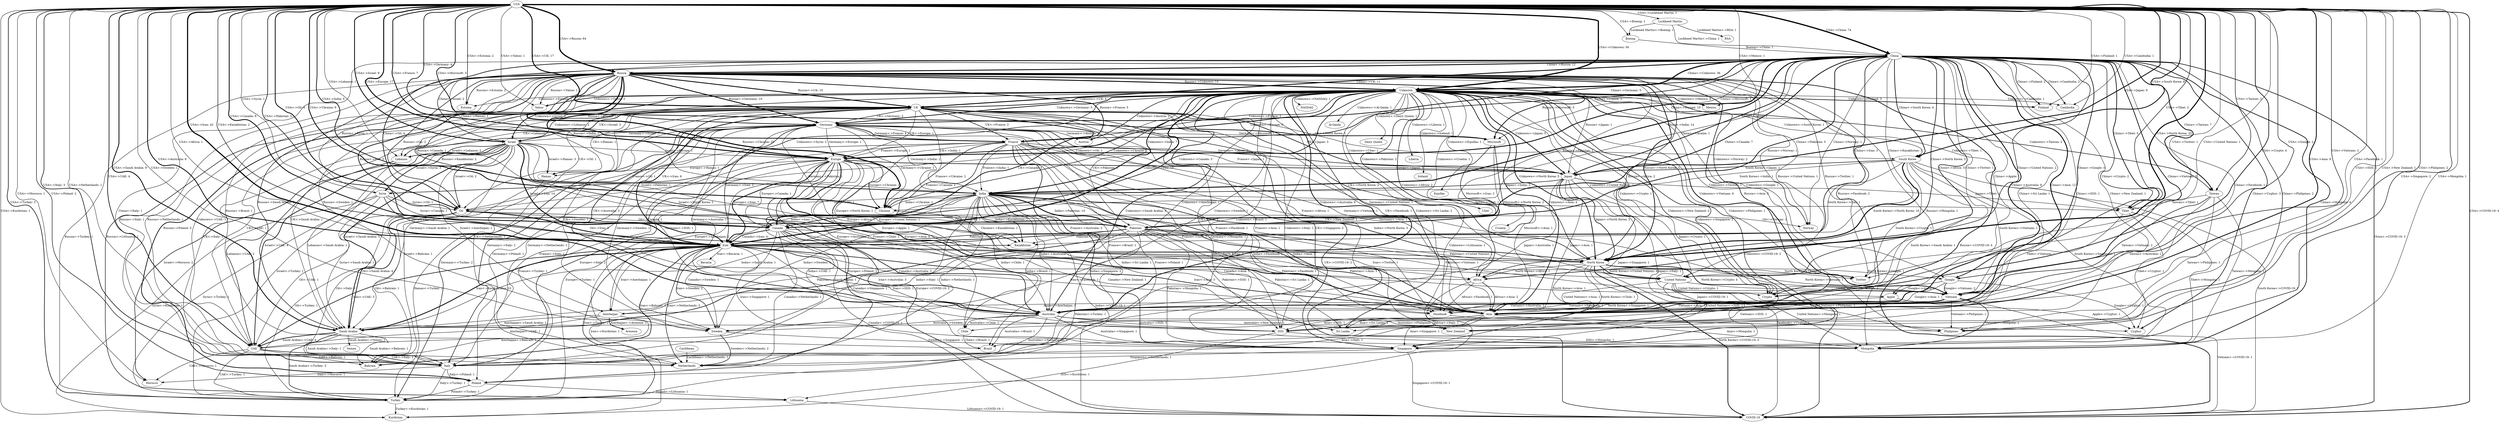 digraph {
	USA -> "Lockheed Martin"	[label="USA<->Lockheed Martin: 1",
		penwidth=1.6094379124341003];
	USA -> Boeing	[label="USA<->Boeing: 1",
		penwidth=1.6094379124341003];
	USA -> China	[label="USA<->China: 74",
		penwidth=5.91350300563827];
	USA -> Russia	[label="USA<->Russia: 64",
		penwidth=5.768320995793772];
	USA -> Unknown	[label="USA<->Unknown: 56",
		penwidth=5.634789603169249];
	USA -> Estonia	[label="USA<->Estonia: 2",
		penwidth=2.302585092994046];
	USA -> UK	[label="USA<->UK: 17",
		penwidth=4.442651256490317];
	USA -> Germany	[label="USA<->Germany: 4",
		penwidth=2.995732273553991];
	USA -> France	[label="USA<->France: 7",
		penwidth=3.5553480614894135];
	USA -> Israel	[label="USA<->Israel: 9",
		penwidth=3.8066624897703196];
	USA -> Syria	[label="USA<->Syria: 1",
		penwidth=1.6094379124341003];
	USA -> Taiwan	[label="USA<->Taiwan: 2",
		penwidth=2.302585092994046];
	USA -> "South Korea"	[label="USA<->South Korea: 8",
		penwidth=3.6888794541139363];
	USA -> Europe	[label="USA<->Europe: 17",
		penwidth=4.442651256490317];
	USA -> Japan	[label="USA<->Japan: 9",
		penwidth=3.8066624897703196];
	USA -> India	[label="USA<->India: 5",
		penwidth=3.2188758248682006];
	USA -> Tibet	[label="USA<->Tibet: 2",
		penwidth=2.302585092994046];
	USA -> Oil	[label="USA<->Oil: 8",
		penwidth=3.6888794541139363];
	USA -> Pakistan	[label="USA<->Pakistan: 3",
		penwidth=2.70805020110221];
	USA -> Microsoft	[label="USA<->Microsoft: 5",
		penwidth=3.2188758248682006];
	USA -> Canada	[label="USA<->Canada: 9",
		penwidth=3.8066624897703196];
	USA -> Iran	[label="USA<->Iran: 42",
		penwidth=5.3471075307174685];
	USA -> "North Korea"	[label="USA<->North Korea: 25",
		penwidth=4.8283137373023015];
	USA -> Ukraine	[label="USA<->Ukraine: 9",
		penwidth=3.8066624897703196];
	USA -> "United Nations"	[label="USA<->United Nations: 1",
		penwidth=1.6094379124341003];
	USA -> Google	[label="USA<->Google: 2",
		penwidth=2.302585092994046];
	USA -> Twitter	[label="USA<->Twitter: 1",
		penwidth=1.6094379124341003];
	USA -> Vietnam	[label="USA<->Vietnam: 2",
		penwidth=2.302585092994046];
	USA -> Australia	[label="USA<->Australia: 8",
		penwidth=3.6888794541139363];
	USA -> Africa	[label="USA<->Africa: 1",
		penwidth=1.6094379124341003];
	USA -> Lebanon	[label="USA<->Lebanon: 1",
		penwidth=1.6094379124341003];
	USA -> "Saudi Arabia"	[label="USA<->Saudi Arabia: 9",
		penwidth=3.8066624897703196];
	USA -> Asia	[label="USA<->Asia: 9",
		penwidth=3.8066624897703196];
	USA -> UAE	[label="USA<->UAE: 4",
		penwidth=2.995732273553991];
	USA -> Finland	[label="USA<->Finland: 1",
		penwidth=1.6094379124341003];
	USA -> Italy	[label="USA<->Italy: 3",
		penwidth=2.70805020110221];
	USA -> Poland	[label="USA<->Poland: 2",
		penwidth=2.302585092994046];
	USA -> Turkey	[label="USA<->Turkey: 3",
		penwidth=2.70805020110221];
	USA -> ISIS	[label="USA<->ISIS: 1",
		penwidth=1.6094379124341003];
	USA -> Morocco	[label="USA<->Morocco: 1",
		penwidth=1.6094379124341003];
	USA -> Philipines	[label="USA<->Philipines: 2",
		penwidth=2.302585092994046];
	USA -> Mongolia	[label="USA<->Mongolia: 1",
		penwidth=1.6094379124341003];
	USA -> Yahoo	[label="USA<->Yahoo: 1",
		penwidth=1.6094379124341003];
	USA -> Sweden	[label="USA<->Sweden: 1",
		penwidth=1.6094379124341003];
	USA -> Singapore	[label="USA<->Singapore: 2",
		penwidth=2.302585092994046];
	USA -> Mexico	[label="USA<->Mexico: 1",
		penwidth=1.6094379124341003];
	USA -> Crypto	[label="USA<->Crypto: 4",
		penwidth=2.995732273553991];
	USA -> Cambodia	[label="USA<->Cambodia: 1",
		penwidth=1.6094379124341003];
	USA -> Netherlands	[label="USA<->Netherlands: 1",
		penwidth=1.6094379124341003];
	USA -> Facebook	[label="USA<->Facebook: 1",
		penwidth=1.6094379124341003];
	USA -> Kurdistan	[label="USA<->Kurdistan: 1",
		penwidth=1.6094379124341003];
	USA -> "New Zealand"	[label="USA<->New Zealand: 1",
		penwidth=1.6094379124341003];
	USA -> Kazakhstan	[label="USA<->Kazakhstan: 2",
		penwidth=2.302585092994046];
	USA -> "COVID-19"	[label="USA<->COVID-19: 4",
		penwidth=2.995732273553991];
	"Lockheed Martin" -> Boeing	[label="Lockheed Martin<->Boeing: 1",
		penwidth=1.6094379124341003];
	"Lockheed Martin" -> China	[label="Lockheed Martin<->China: 1",
		penwidth=1.6094379124341003];
	"Lockheed Martin" -> RSA	[label="Lockheed Martin<->RSA: 1",
		minlen=1,
		penwidth=1.6094379124341003];
	Boeing -> China	[label="Boeing<->China: 1",
		penwidth=1.6094379124341003];
	China -> Russia	[label="China<->Russia: 12",
		penwidth=4.0943445622221];
	China -> Unknown	[label="China<->Unknown: 36",
		penwidth=5.19295685089021];
	China -> UK	[label="China<->UK: 11",
		penwidth=4.007333185232471];
	China -> Germany	[label="China<->Germany: 5",
		penwidth=3.2188758248682006];
	China -> France	[label="China<->France: 3",
		penwidth=2.70805020110221];
	China -> Israel	[label="China<->Israel: 2",
		penwidth=2.302585092994046];
	China -> Taiwan	[label="China<->Taiwan: 7",
		penwidth=3.5553480614894135];
	China -> "South Korea"	[label="China<->South Korea: 4",
		penwidth=2.995732273553991];
	China -> Europe	[label="China<->Europe: 10",
		penwidth=3.912023005428146];
	China -> Japan	[label="China<->Japan: 5",
		penwidth=3.2188758248682006];
	China -> India	[label="China<->India: 14",
		penwidth=4.248495242049359];
	China -> Tibet	[label="China<->Tibet: 5",
		penwidth=3.2188758248682006];
	China -> Oil	[label="China<->Oil: 4",
		penwidth=2.995732273553991];
	China -> Pakistan	[label="China<->Pakistan: 5",
		penwidth=3.2188758248682006];
	China -> Hamas	[label="China<->Hamas: 1",
		penwidth=1.6094379124341003];
	China -> Microsoft	[label="China<->Microsoft: 1",
		penwidth=1.6094379124341003];
	China -> Canada	[label="China<->Canada: 7",
		penwidth=3.5553480614894135];
	China -> Iran	[label="China<->Iran: 3",
		penwidth=2.70805020110221];
	China -> "North Korea"	[label="China<->North Korea: 3",
		penwidth=2.70805020110221];
	China -> Ukraine	[label="China<->Ukraine: 1",
		penwidth=1.6094379124341003];
	China -> "United Nations"	[label="China<->United Nations: 2",
		penwidth=2.302585092994046];
	China -> Google	[label="China<->Google: 4",
		penwidth=2.995732273553991];
	China -> Twitter	[label="China<->Twitter: 1",
		penwidth=1.6094379124341003];
	China -> Vietnam	[label="China<->Vietnam: 5",
		penwidth=3.2188758248682006];
	China -> Australia	[label="China<->Australia: 9",
		penwidth=3.8066624897703196];
	China -> Africa	[label="China<->Africa: 3",
		penwidth=2.70805020110221];
	China -> Apple	[label="China<->Apple: 1",
		penwidth=1.6094379124341003];
	China -> Norway	[label="China<->Norway: 1",
		penwidth=1.6094379124341003];
	China -> Asia	[label="China<->Asia: 12",
		penwidth=4.0943445622221];
	China -> Finland	[label="China<->Finland: 2",
		penwidth=2.302585092994046];
	China -> Italy	[label="China<->Italy: 1",
		penwidth=1.6094379124341003];
	China -> ISIS	[label="China<->ISIS: 1",
		penwidth=1.6094379124341003];
	China -> "Sri Lanka"	[label="China<->Sri Lanka: 1",
		penwidth=1.6094379124341003];
	China -> Philipines	[label="China<->Philipines: 2",
		penwidth=2.302585092994046];
	China -> Mongolia	[label="China<->Mongolia: 4",
		penwidth=2.995732273553991];
	China -> Crypto	[label="China<->Crypto: 2",
		penwidth=2.302585092994046];
	China -> Cambodia	[label="China<->Cambodia: 2",
		penwidth=2.302585092994046];
	China -> Facebook	[label="China<->Facebook: 1",
		penwidth=1.6094379124341003];
	China -> "New Zealand"	[label="China<->New Zealand: 1",
		penwidth=1.6094379124341003];
	China -> Uyghur	[label="China<->Uyghur: 3",
		penwidth=2.70805020110221];
	China -> Kazakhstan	[label="China<->Kazakhstan: 1",
		penwidth=1.6094379124341003];
	China -> "COVID-19"	[label="China<->COVID-19: 3",
		penwidth=2.70805020110221];
	Russia -> Unknown	[label="Russia<->Unknown: 14",
		penwidth=4.248495242049359];
	Russia -> Estonia	[label="Russia<->Estonia: 2",
		penwidth=2.302585092994046];
	Russia -> UK	[label="Russia<->UK: 10",
		penwidth=3.912023005428146];
	Russia -> Germany	[label="Russia<->Germany: 10",
		penwidth=3.912023005428146];
	Russia -> France	[label="Russia<->France: 5",
		penwidth=3.2188758248682006];
	Russia -> Syria	[label="Russia<->Syria: 1",
		penwidth=1.6094379124341003];
	Russia -> Europe	[label="Russia<->Europe: 15",
		penwidth=4.31748811353631];
	Russia -> Japan	[label="Russia<->Japan: 1",
		penwidth=1.6094379124341003];
	Russia -> India	[label="Russia<->India: 1",
		penwidth=1.6094379124341003];
	Russia -> Oil	[label="Russia<->Oil: 2",
		penwidth=2.302585092994046];
	Russia -> Pakistan	[label="Russia<->Pakistan: 1",
		penwidth=1.6094379124341003];
	Russia -> Microsoft	[label="Russia<->Microsoft: 5",
		penwidth=3.2188758248682006];
	Russia -> Canada	[label="Russia<->Canada: 1",
		penwidth=1.6094379124341003];
	Russia -> Iran	[label="Russia<->Iran: 5",
		penwidth=3.2188758248682006];
	Russia -> "North Korea"	[label="Russia<->North Korea: 5",
		penwidth=3.2188758248682006];
	Russia -> Ukraine	[label="Russia<->Ukraine: 25",
		penwidth=4.8283137373023015];
	Russia -> "United Nations"	[label="Russia<->United Nations: 1",
		penwidth=1.6094379124341003];
	Russia -> Twitter	[label="Russia<->Twitter: 1",
		penwidth=1.6094379124341003];
	Russia -> Africa	[label="Russia<->Africa: 2",
		penwidth=2.302585092994046];
	Russia -> Norway	[label="Russia<->Norway: 1",
		penwidth=1.6094379124341003];
	Russia -> "Saudi Arabia"	[label="Russia<->Saudi Arabia: 2",
		penwidth=2.302585092994046];
	Russia -> Asia	[label="Russia<->Asia: 3",
		penwidth=2.70805020110221];
	Russia -> Italy	[label="Russia<->Italy: 1",
		penwidth=1.6094379124341003];
	Russia -> Poland	[label="Russia<->Poland: 5",
		penwidth=3.2188758248682006];
	Russia -> Turkey	[label="Russia<->Turkey: 1",
		penwidth=1.6094379124341003];
	Russia -> Mongolia	[label="Russia<->Mongolia: 1",
		penwidth=1.6094379124341003];
	Russia -> Brazil	[label="Russia<->Brazil: 1",
		penwidth=1.6094379124341003];
	Russia -> Yahoo	[label="Russia<->Yahoo: 1",
		penwidth=1.6094379124341003];
	Russia -> Sweden	[label="Russia<->Sweden: 1",
		penwidth=1.6094379124341003];
	Russia -> Netherlands	[label="Russia<->Netherlands: 1",
		penwidth=1.6094379124341003];
	Russia -> Facebook	[label="Russia<->Facebook: 2",
		penwidth=2.302585092994046];
	Russia -> Lithuania	[label="Russia<->Lithuania: 2",
		penwidth=2.302585092994046];
	Russia -> Kazakhstan	[label="Russia<->Kazakhstan: 2",
		penwidth=2.302585092994046];
	Russia -> "COVID-19"	[label="Russia<->COVID-19: 4",
		penwidth=2.995732273553991];
	Unknown -> Estonia	[label="Unknown<->Estonia: 1",
		penwidth=1.6094379124341003];
	Unknown -> UK	[label="Unknown<->UK: 4",
		penwidth=2.995732273553991];
	Unknown -> Germany	[label="Unknown<->Germany: 5",
		penwidth=3.2188758248682006];
	Unknown -> France	[label="Unknown<->France: 2",
		penwidth=2.302585092994046];
	Unknown -> Israel	[label="Unknown<->Israel: 4",
		penwidth=2.995732273553991];
	Unknown -> Syria	[label="Unknown<->Syria: 2",
		penwidth=2.302585092994046];
	Unknown -> Taiwan	[label="Unknown<->Taiwan: 2",
		penwidth=2.302585092994046];
	Unknown -> "South Korea"	[label="Unknown<->South Korea: 1",
		penwidth=1.6094379124341003];
	Unknown -> Europe	[label="Unknown<->Europe: 6",
		penwidth=3.4011973816621555];
	Unknown -> Japan	[label="Unknown<->Japan: 5",
		penwidth=3.2188758248682006];
	Unknown -> India	[label="Unknown<->India: 7",
		penwidth=3.5553480614894135];
	Unknown -> Tibet	[label="Unknown<->Tibet: 1",
		penwidth=1.6094379124341003];
	Unknown -> Oil	[label="Unknown<->Oil: 1",
		penwidth=1.6094379124341003];
	Unknown -> Pakistan	[label="Unknown<->Pakistan: 2",
		penwidth=2.302585092994046];
	Unknown -> Canada	[label="Unknown<->Canada: 3",
		penwidth=2.70805020110221];
	Unknown -> Iran	[label="Unknown<->Iran: 19",
		penwidth=4.553876891600541];
	Unknown -> "North Korea"	[label="Unknown<->North Korea: 5",
		penwidth=3.2188758248682006];
	Unknown -> Ukraine	[label="Unknown<->Ukraine: 2",
		penwidth=2.302585092994046];
	Unknown -> "United Nations"	[label="Unknown<->United Nations: 1",
		penwidth=1.6094379124341003];
	Unknown -> Google	[label="Unknown<->Google: 1",
		penwidth=1.6094379124341003];
	Unknown -> Twitter	[label="Unknown<->Twitter: 1",
		penwidth=1.6094379124341003];
	Unknown -> Vietnam	[label="Unknown<->Vietnam: 6",
		penwidth=3.4011973816621555];
	Unknown -> Australia	[label="Unknown<->Australia: 6",
		penwidth=3.4011973816621555];
	Unknown -> NASDAQ	[label="Unknown<->NASDAQ: 1",
		minlen=1,
		penwidth=1.6094379124341003];
	Unknown -> Africa	[label="Unknown<->Africa: 2",
		penwidth=2.302585092994046];
	Unknown -> Azerbaijan	[label="Unknown<->Azerbaijan: 1",
		penwidth=1.6094379124341003];
	Unknown -> Norway	[label="Unknown<->Norway: 2",
		penwidth=2.302585092994046];
	Unknown -> Lebanon	[label="Unknown<->Lebanon: 2",
		penwidth=2.302585092994046];
	Unknown -> "Saudi Arabia"	[label="Unknown<->Saudi Arabia: 3",
		penwidth=2.70805020110221];
	Unknown -> Asia	[label="Unknown<->Asia: 4",
		penwidth=2.995732273553991];
	Unknown -> "Al-Qaida"	[label="Unknown<->Al-Qaida: 1",
		minlen=2,
		penwidth=1.6094379124341003];
	Unknown -> UAE	[label="Unknown<->UAE: 1",
		penwidth=1.6094379124341003];
	Unknown -> Finland	[label="Unknown<->Finland: 3",
		penwidth=2.70805020110221];
	Unknown -> Italy	[label="Unknown<->Italy: 1",
		penwidth=1.6094379124341003];
	Unknown -> Austria	[label="Unknown<->Austria: 2",
		penwidth=2.302585092994046];
	Unknown -> "Dairy Queen"	[label="Unknown<->Dairy Queen: 1",
		minlen=3,
		penwidth=1.6094379124341003];
	Unknown -> "Sri Lanka"	[label="Unknown<->Sri Lanka: 2",
		penwidth=2.302585092994046];
	Unknown -> Philipines	[label="Unknown<->Philipines: 1",
		penwidth=1.6094379124341003];
	Unknown -> Brazil	[label="Unknown<->Brazil: 1",
		penwidth=1.6094379124341003];
	Unknown -> Yahoo	[label="Unknown<->Yahoo: 3",
		penwidth=2.70805020110221];
	Unknown -> Liberia	[label="Unknown<->Liberia: 1",
		minlen=4,
		penwidth=1.6094379124341003];
	Unknown -> Sweden	[label="Unknown<->Sweden: 1",
		penwidth=1.6094379124341003];
	Unknown -> Singapore	[label="Unknown<->Singapore: 2",
		penwidth=2.302585092994046];
	Unknown -> Ireland	[label="Unknown<->Ireland: 1",
		minlen=5,
		penwidth=1.6094379124341003];
	Unknown -> Mexico	[label="Unknown<->Mexico: 4",
		penwidth=2.995732273553991];
	Unknown -> Crypto	[label="Unknown<->Crypto: 1",
		penwidth=1.6094379124341003];
	Unknown -> Cambodia	[label="Unknown<->Cambodia: 1",
		penwidth=1.6094379124341003];
	Unknown -> Equifax	[label="Unknown<->Equifax: 1",
		minlen=6,
		penwidth=1.6094379124341003];
	Unknown -> Uber	[label="Unknown<->Uber: 1",
		minlen=7,
		penwidth=1.6094379124341003];
	Unknown -> "New Zealand"	[label="Unknown<->New Zealand: 2",
		penwidth=2.302585092994046];
	Unknown -> Lithuania	[label="Unknown<->Lithuania: 1",
		penwidth=1.6094379124341003];
	Unknown -> Croatia	[label="Unknown<->Croatia: 1",
		minlen=8,
		penwidth=1.6094379124341003];
	Unknown -> "COVID-19"	[label="Unknown<->COVID-19: 2",
		penwidth=2.302585092994046];
	UK -> Germany	[label="UK<->Germany: 2",
		penwidth=2.302585092994046];
	UK -> France	[label="UK<->France: 2",
		penwidth=2.302585092994046];
	UK -> Israel	[label="UK<->Israel: 3",
		penwidth=2.70805020110221];
	UK -> "South Korea"	[label="UK<->South Korea: 1",
		penwidth=1.6094379124341003];
	UK -> Europe	[label="UK<->Europe: 1",
		penwidth=1.6094379124341003];
	UK -> Japan	[label="UK<->Japan: 3",
		penwidth=2.70805020110221];
	UK -> India	[label="UK<->India: 1",
		penwidth=1.6094379124341003];
	UK -> Oil	[label="UK<->Oil: 1",
		penwidth=1.6094379124341003];
	UK -> Pakistan	[label="UK<->Pakistan: 1",
		penwidth=1.6094379124341003];
	UK -> Hamas	[label="UK<->Hamas: 1",
		penwidth=1.6094379124341003];
	UK -> Canada	[label="UK<->Canada: 5",
		penwidth=3.2188758248682006];
	UK -> Iran	[label="UK<->Iran: 6",
		penwidth=3.4011973816621555];
	UK -> "North Korea"	[label="UK<->North Korea: 2",
		penwidth=2.302585092994046];
	UK -> Australia	[label="UK<->Australia: 3",
		penwidth=2.70805020110221];
	UK -> Lebanon	[label="UK<->Lebanon: 1",
		penwidth=1.6094379124341003];
	UK -> "Saudi Arabia"	[label="UK<->Saudi Arabia: 1",
		penwidth=1.6094379124341003];
	UK -> UAE	[label="UK<->UAE: 1",
		penwidth=1.6094379124341003];
	UK -> Italy	[label="UK<->Italy: 1",
		penwidth=1.6094379124341003];
	UK -> ISIS	[label="UK<->ISIS: 1",
		penwidth=1.6094379124341003];
	UK -> Sweden	[label="UK<->Sweden: 1",
		penwidth=1.6094379124341003];
	UK -> Singapore	[label="UK<->Singapore: 2",
		penwidth=2.302585092994046];
	UK -> Netherlands	[label="UK<->Netherlands: 1",
		penwidth=1.6094379124341003];
	UK -> Facebook	[label="UK<->Facebook: 1",
		penwidth=1.6094379124341003];
	UK -> "New Zealand"	[label="UK<->New Zealand: 1",
		penwidth=1.6094379124341003];
	UK -> "COVID-19"	[label="UK<->COVID-19: 2",
		penwidth=2.302585092994046];
	Germany -> France	[label="Germany<->France: 4",
		penwidth=2.995732273553991];
	Germany -> Israel	[label="Germany<->Israel: 1",
		penwidth=1.6094379124341003];
	Germany -> Europe	[label="Germany<->Europe: 1",
		penwidth=1.6094379124341003];
	Germany -> Japan	[label="Germany<->Japan: 2",
		penwidth=2.302585092994046];
	Germany -> India	[label="Germany<->India: 1",
		penwidth=1.6094379124341003];
	Germany -> Pakistan	[label="Germany<->Pakistan: 1",
		penwidth=1.6094379124341003];
	Germany -> Microsoft	[label="Germany<->Microsoft: 1",
		penwidth=1.6094379124341003];
	Germany -> Iran	[label="Germany<->Iran: 2",
		penwidth=2.302585092994046];
	Germany -> Ukraine	[label="Germany<->Ukraine: 1",
		penwidth=1.6094379124341003];
	Germany -> "United Nations"	[label="Germany<->United Nations: 1",
		penwidth=1.6094379124341003];
	Germany -> Vietnam	[label="Germany<->Vietnam: 1",
		penwidth=1.6094379124341003];
	Germany -> Australia	[label="Germany<->Australia: 1",
		penwidth=1.6094379124341003];
	Germany -> "Saudi Arabia"	[label="Germany<->Saudi Arabia: 1",
		penwidth=1.6094379124341003];
	Germany -> Asia	[label="Germany<->Asia: 1",
		penwidth=1.6094379124341003];
	Germany -> Italy	[label="Germany<->Italy: 2",
		penwidth=2.302585092994046];
	Germany -> Poland	[label="Germany<->Poland: 1",
		penwidth=1.6094379124341003];
	Germany -> Turkey	[label="Germany<->Turkey: 2",
		penwidth=2.302585092994046];
	Germany -> Austria	[label="Germany<->Austria: 1",
		penwidth=1.6094379124341003];
	Germany -> ISIS	[label="Germany<->ISIS: 1",
		penwidth=1.6094379124341003];
	Germany -> Mongolia	[label="Germany<->Mongolia: 1",
		penwidth=1.6094379124341003];
	Germany -> Sweden	[label="Germany<->Sweden: 1",
		penwidth=1.6094379124341003];
	Germany -> Netherlands	[label="Germany<->Netherlands: 1",
		penwidth=1.6094379124341003];
	France -> Europe	[label="France<->Europe: 1",
		penwidth=1.6094379124341003];
	France -> Japan	[label="France<->Japan: 1",
		penwidth=1.6094379124341003];
	France -> India	[label="France<->India: 1",
		penwidth=1.6094379124341003];
	France -> Oil	[label="France<->Oil: 1",
		penwidth=1.6094379124341003];
	France -> Canada	[label="France<->Canada: 2",
		penwidth=2.302585092994046];
	France -> Ukraine	[label="France<->Ukraine: 2",
		penwidth=2.302585092994046];
	France -> Australia	[label="France<->Australia: 3",
		penwidth=2.70805020110221];
	France -> Africa	[label="France<->Africa: 1",
		penwidth=1.6094379124341003];
	France -> Asia	[label="France<->Asia: 1",
		penwidth=1.6094379124341003];
	France -> Italy	[label="France<->Italy: 1",
		penwidth=1.6094379124341003];
	France -> Poland	[label="France<->Poland: 1",
		penwidth=1.6094379124341003];
	France -> Turkey	[label="France<->Turkey: 1",
		penwidth=1.6094379124341003];
	France -> ISIS	[label="France<->ISIS: 1",
		penwidth=1.6094379124341003];
	France -> Chile	[label="France<->Chile: 1",
		penwidth=1.6094379124341003];
	France -> Brazil	[label="France<->Brazil: 1",
		penwidth=1.6094379124341003];
	France -> Facebook	[label="France<->Facebook: 1",
		penwidth=1.6094379124341003];
	Israel -> Syria	[label="Israel<->Syria: 3",
		penwidth=2.70805020110221];
	Israel -> Europe	[label="Israel<->Europe: 1",
		penwidth=1.6094379124341003];
	Israel -> Oil	[label="Israel<->Oil: 2",
		penwidth=2.302585092994046];
	Israel -> Pakistan	[label="Israel<->Pakistan: 1",
		penwidth=1.6094379124341003];
	Israel -> Hamas	[label="Israel<->Hamas: 3",
		penwidth=2.70805020110221];
	Israel -> Iran	[label="Israel<->Iran: 14",
		penwidth=4.248495242049359];
	Israel -> "North Korea"	[label="Israel<->North Korea: 2",
		penwidth=2.302585092994046];
	Israel -> Azerbaijan	[label="Israel<->Azerbaijan: 1",
		penwidth=1.6094379124341003];
	Israel -> Lebanon	[label="Israel<->Lebanon: 2",
		penwidth=2.302585092994046];
	Israel -> "Saudi Arabia"	[label="Israel<->Saudi Arabia: 5",
		penwidth=3.2188758248682006];
	Israel -> UAE	[label="Israel<->UAE: 4",
		penwidth=2.995732273553991];
	Israel -> Turkey	[label="Israel<->Turkey: 1",
		penwidth=1.6094379124341003];
	Israel -> Morocco	[label="Israel<->Morocco: 2",
		penwidth=2.302585092994046];
	Israel -> Bahrain	[label="Israel<->Bahrain: 1",
		penwidth=1.6094379124341003];
	Syria -> Oil	[label="Syria<->Oil: 1",
		penwidth=1.6094379124341003];
	Syria -> Canada	[label="Syria<->Canada: 1",
		penwidth=1.6094379124341003];
	Syria -> Iran	[label="Syria<->Iran: 2",
		penwidth=2.302585092994046];
	Syria -> "Saudi Arabia"	[label="Syria<->Saudi Arabia: 1",
		penwidth=1.6094379124341003];
	Syria -> Turkey	[label="Syria<->Turkey: 1",
		penwidth=1.6094379124341003];
	Syria -> Kurdistan	[label="Syria<->Kurdistan: 1",
		penwidth=1.6094379124341003];
	Taiwan -> Tibet	[label="Taiwan<->Tibet: 1",
		penwidth=1.6094379124341003];
	Taiwan -> Vietnam	[label="Taiwan<->Vietnam: 2",
		penwidth=2.302585092994046];
	Taiwan -> Australia	[label="Taiwan<->Australia: 1",
		penwidth=1.6094379124341003];
	Taiwan -> Philipines	[label="Taiwan<->Philipines: 1",
		penwidth=1.6094379124341003];
	Taiwan -> Mongolia	[label="Taiwan<->Mongolia: 1",
		penwidth=1.6094379124341003];
	"South Korea" -> Japan	[label="South Korea<->Japan: 2",
		penwidth=2.302585092994046];
	"South Korea" -> India	[label="South Korea<->India: 1",
		penwidth=1.6094379124341003];
	"South Korea" -> Iran	[label="South Korea<->Iran: 1",
		penwidth=1.6094379124341003];
	"South Korea" -> "North Korea"	[label="South Korea<->North Korea: 16",
		penwidth=4.382026634673881];
	"South Korea" -> Vietnam	[label="South Korea<->Vietnam: 1",
		penwidth=1.6094379124341003];
	"South Korea" -> "Saudi Arabia"	[label="South Korea<->Saudi Arabia: 1",
		penwidth=1.6094379124341003];
	"South Korea" -> Singapore	[label="South Korea<->Singapore: 1",
		penwidth=1.6094379124341003];
	"South Korea" -> Crypto	[label="South Korea<->Crypto: 1",
		penwidth=1.6094379124341003];
	"South Korea" -> "COVID-19"	[label="South Korea<->COVID-19: 1",
		penwidth=1.6094379124341003];
	Europe -> Japan	[label="Europe<->Japan: 3",
		penwidth=2.70805020110221];
	Europe -> Hamas	[label="Europe<->Hamas: 1",
		penwidth=1.6094379124341003];
	Europe -> Canada	[label="Europe<->Canada: 1",
		penwidth=1.6094379124341003];
	Europe -> Iran	[label="Europe<->Iran: 7",
		penwidth=3.5553480614894135];
	Europe -> "North Korea"	[label="Europe<->North Korea: 1",
		penwidth=1.6094379124341003];
	Europe -> Ukraine	[label="Europe<->Ukraine: 2",
		penwidth=2.302585092994046];
	Europe -> "United Nations"	[label="Europe<->United Nations: 1",
		penwidth=1.6094379124341003];
	Europe -> Australia	[label="Europe<->Australia: 1",
		penwidth=1.6094379124341003];
	Europe -> Africa	[label="Europe<->Africa: 1",
		penwidth=1.6094379124341003];
	Europe -> Apple	[label="Europe<->Apple: 1",
		penwidth=1.6094379124341003];
	Europe -> Azerbaijan	[label="Europe<->Azerbaijan: 1",
		penwidth=1.6094379124341003];
	Europe -> Asia	[label="Europe<->Asia: 9",
		penwidth=3.8066624897703196];
	Europe -> Italy	[label="Europe<->Italy: 2",
		penwidth=2.302585092994046];
	Europe -> Poland	[label="Europe<->Poland: 2",
		penwidth=2.302585092994046];
	Europe -> Turkey	[label="Europe<->Turkey: 1",
		penwidth=1.6094379124341003];
	Europe -> "COVID-19"	[label="Europe<->COVID-19: 2",
		penwidth=2.302585092994046];
	Japan -> India	[label="Japan<->India: 2",
		penwidth=2.302585092994046];
	Japan -> Tibet	[label="Japan<->Tibet: 1",
		penwidth=1.6094379124341003];
	Japan -> "North Korea"	[label="Japan<->North Korea: 3",
		penwidth=2.70805020110221];
	Japan -> Australia	[label="Japan<->Australia: 1",
		penwidth=1.6094379124341003];
	Japan -> Asia	[label="Japan<->Asia: 1",
		penwidth=1.6094379124341003];
	Japan -> Italy	[label="Japan<->Italy: 1",
		penwidth=1.6094379124341003];
	Japan -> Singapore	[label="Japan<->Singapore: 1",
		penwidth=1.6094379124341003];
	Japan -> Crypto	[label="Japan<->Crypto: 1",
		penwidth=1.6094379124341003];
	Japan -> "COVID-19"	[label="Japan<->COVID-19: 1",
		penwidth=1.6094379124341003];
	India -> Tibet	[label="India<->Tibet: 1",
		penwidth=1.6094379124341003];
	India -> Oil	[label="India<->Oil: 1",
		penwidth=1.6094379124341003];
	India -> Pakistan	[label="India<->Pakistan: 14",
		penwidth=4.248495242049359];
	India -> Iran	[label="India<->Iran: 1",
		penwidth=1.6094379124341003];
	India -> "North Korea"	[label="India<->North Korea: 3",
		penwidth=2.70805020110221];
	India -> Ukraine	[label="India<->Ukraine: 1",
		penwidth=1.6094379124341003];
	India -> Australia	[label="India<->Australia: 1",
		penwidth=1.6094379124341003];
	India -> "Saudi Arabia"	[label="India<->Saudi Arabia: 1",
		penwidth=1.6094379124341003];
	India -> Asia	[label="India<->Asia: 3",
		penwidth=2.70805020110221];
	India -> UAE	[label="India<->UAE: 1",
		penwidth=1.6094379124341003];
	India -> Italy	[label="India<->Italy: 1",
		penwidth=1.6094379124341003];
	India -> "Sri Lanka"	[label="India<->Sri Lanka: 1",
		penwidth=1.6094379124341003];
	India -> Chile	[label="India<->Chile: 1",
		penwidth=1.6094379124341003];
	India -> Brazil	[label="India<->Brazil: 1",
		penwidth=1.6094379124341003];
	India -> Sweden	[label="India<->Sweden: 1",
		penwidth=1.6094379124341003];
	India -> Singapore	[label="India<->Singapore: 2",
		penwidth=2.302585092994046];
	India -> Netherlands	[label="India<->Netherlands: 1",
		penwidth=1.6094379124341003];
	India -> Facebook	[label="India<->Facebook: 1",
		penwidth=1.6094379124341003];
	India -> Kazakhstan	[label="India<->Kazakhstan: 2",
		penwidth=2.302585092994046];
	India -> "COVID-19"	[label="India<->COVID-19: 1",
		penwidth=1.6094379124341003];
	Tibet -> Vietnam	[label="Tibet<->Vietnam: 1",
		penwidth=1.6094379124341003];
	Tibet -> Mongolia	[label="Tibet<->Mongolia: 1",
		penwidth=1.6094379124341003];
	Tibet -> Uyghur	[label="Tibet<->Uyghur: 1",
		penwidth=1.6094379124341003];
	Oil -> Pakistan	[label="Oil<->Pakistan: 1",
		penwidth=1.6094379124341003];
	Oil -> Canada	[label="Oil<->Canada: 1",
		penwidth=1.6094379124341003];
	Oil -> Iran	[label="Oil<->Iran: 8",
		penwidth=3.6888794541139363];
	Oil -> Norway	[label="Oil<->Norway: 1",
		penwidth=1.6094379124341003];
	Oil -> "Saudi Arabia"	[label="Oil<->Saudi Arabia: 4",
		penwidth=2.995732273553991];
	Oil -> UAE	[label="Oil<->UAE: 1",
		penwidth=1.6094379124341003];
	Oil -> Italy	[label="Oil<->Italy: 1",
		penwidth=1.6094379124341003];
	Oil -> Turkey	[label="Oil<->Turkey: 1",
		penwidth=1.6094379124341003];
	Oil -> Bahrain	[label="Oil<->Bahrain: 1",
		penwidth=1.6094379124341003];
	Pakistan -> Iran	[label="Pakistan<->Iran: 2",
		penwidth=2.302585092994046];
	Pakistan -> "United Nations"	[label="Pakistan<->United Nations: 1",
		penwidth=1.6094379124341003];
	Pakistan -> Vietnam	[label="Pakistan<->Vietnam: 1",
		penwidth=1.6094379124341003];
	Pakistan -> "Saudi Arabia"	[label="Pakistan<->Saudi Arabia: 1",
		penwidth=1.6094379124341003];
	Pakistan -> Asia	[label="Pakistan<->Asia: 3",
		penwidth=2.70805020110221];
	Pakistan -> Turkey	[label="Pakistan<->Turkey: 1",
		penwidth=1.6094379124341003];
	Pakistan -> ISIS	[label="Pakistan<->ISIS: 1",
		penwidth=1.6094379124341003];
	Pakistan -> "Sri Lanka"	[label="Pakistan<->Sri Lanka: 1",
		penwidth=1.6094379124341003];
	Pakistan -> Mongolia	[label="Pakistan<->Mongolia: 1",
		penwidth=1.6094379124341003];
	Pakistan -> Facebook	[label="Pakistan<->Facebook: 1",
		penwidth=1.6094379124341003];
	Pakistan -> Kazakhstan	[label="Pakistan<->Kazakhstan: 1",
		penwidth=1.6094379124341003];
	Hamas -> Turkey	[label="Hamas<->Turkey: 1",
		penwidth=1.6094379124341003];
	Microsoft -> Iran	[label="Microsoft<->Iran: 2",
		penwidth=2.302585092994046];
	Microsoft -> "North Korea"	[label="Microsoft<->North Korea: 2",
		penwidth=2.302585092994046];
	Microsoft -> Asia	[label="Microsoft<->Asia: 1",
		penwidth=1.6094379124341003];
	Canada -> Iran	[label="Canada<->Iran: 4",
		penwidth=2.995732273553991];
	Canada -> Australia	[label="Canada<->Australia: 3",
		penwidth=2.70805020110221];
	Canada -> Asia	[label="Canada<->Asia: 1",
		penwidth=1.6094379124341003];
	Canada -> Sweden	[label="Canada<->Sweden: 1",
		penwidth=1.6094379124341003];
	Canada -> Singapore	[label="Canada<->Singapore: 1",
		penwidth=1.6094379124341003];
	Canada -> Netherlands	[label="Canada<->Netherlands: 1",
		penwidth=1.6094379124341003];
	Canada -> "New Zealand"	[label="Canada<->New Zealand: 1",
		penwidth=1.6094379124341003];
	Canada -> "COVID-19"	[label="Canada<->COVID-19: 1",
		penwidth=1.6094379124341003];
	Iran -> "North Korea"	[label="Iran<->North Korea: 2",
		penwidth=2.302585092994046];
	Iran -> Twitter	[label="Iran<->Twitter: 1",
		penwidth=1.6094379124341003];
	Iran -> Australia	[label="Iran<->Australia: 3",
		penwidth=2.70805020110221];
	Iran -> Azerbaijan	[label="Iran<->Azerbaijan: 1",
		penwidth=1.6094379124341003];
	Iran -> "Saudi Arabia"	[label="Iran<->Saudi Arabia: 10",
		penwidth=3.912023005428146];
	Iran -> Asia	[label="Iran<->Asia: 3",
		penwidth=2.70805020110221];
	Iran -> UAE	[label="Iran<->UAE: 3",
		penwidth=2.70805020110221];
	Iran -> Turkey	[label="Iran<->Turkey: 2",
		penwidth=2.302585092994046];
	Iran -> ISIS	[label="Iran<->ISIS: 1",
		penwidth=1.6094379124341003];
	Iran -> Sweden	[label="Iran<->Sweden: 2",
		penwidth=2.302585092994046];
	Iran -> Singapore	[label="Iran<->Singapore: 1",
		penwidth=1.6094379124341003];
	Iran -> Netherlands	[label="Iran<->Netherlands: 2",
		penwidth=2.302585092994046];
	Iran -> Facebook	[label="Iran<->Facebook: 1",
		penwidth=1.6094379124341003];
	Iran -> Kurdistan	[label="Iran<->Kurdistan: 1",
		penwidth=1.6094379124341003];
	Iran -> Bahrain	[label="Iran<->Bahrain: 3",
		penwidth=2.70805020110221];
	Iran -> Bavaria	[label="Iran<->Bavaria: 1",
		minlen=1,
		penwidth=1.6094379124341003];
	"North Korea" -> "United Nations"	[label="North Korea<->United Nations: 4",
		penwidth=2.995732273553991];
	"North Korea" -> Google	[label="North Korea<->Google: 1",
		penwidth=1.6094379124341003];
	"North Korea" -> Twitter	[label="North Korea<->Twitter: 1",
		penwidth=1.6094379124341003];
	"North Korea" -> Vietnam	[label="North Korea<->Vietnam: 1",
		penwidth=1.6094379124341003];
	"North Korea" -> Africa	[label="North Korea<->Africa: 1",
		penwidth=1.6094379124341003];
	"North Korea" -> Asia	[label="North Korea<->Asia: 1",
		penwidth=1.6094379124341003];
	"North Korea" -> Chile	[label="North Korea<->Chile: 1",
		penwidth=1.6094379124341003];
	"North Korea" -> Singapore	[label="North Korea<->Singapore: 1",
		penwidth=1.6094379124341003];
	"North Korea" -> Crypto	[label="North Korea<->Crypto: 4",
		penwidth=2.995732273553991];
	"North Korea" -> "COVID-19"	[label="North Korea<->COVID-19: 5",
		penwidth=3.2188758248682006];
	Ukraine -> Kazakhstan	[label="Ukraine<->Kazakhstan: 1",
		penwidth=1.6094379124341003];
	"United Nations" -> Vietnam	[label="United Nations<->Vietnam: 1",
		penwidth=1.6094379124341003];
	"United Nations" -> Asia	[label="United Nations<->Asia: 1",
		penwidth=1.6094379124341003];
	"United Nations" -> ISIS	[label="United Nations<->ISIS: 1",
		penwidth=1.6094379124341003];
	"United Nations" -> Philipines	[label="United Nations<->Philipines: 1",
		penwidth=1.6094379124341003];
	"United Nations" -> Mongolia	[label="United Nations<->Mongolia: 1",
		penwidth=1.6094379124341003];
	"United Nations" -> Crypto	[label="United Nations<->Crypto: 1",
		penwidth=1.6094379124341003];
	Google -> Vietnam	[label="Google<->Vietnam: 2",
		penwidth=2.302585092994046];
	Google -> Apple	[label="Google<->Apple: 1",
		penwidth=1.6094379124341003];
	Google -> Asia	[label="Google<->Asia: 1",
		penwidth=1.6094379124341003];
	Google -> Uyghur	[label="Google<->Uyghur: 1",
		penwidth=1.6094379124341003];
	Vietnam -> Australia	[label="Vietnam<->Australia: 1",
		penwidth=1.6094379124341003];
	Vietnam -> Asia	[label="Vietnam<->Asia: 3",
		penwidth=2.70805020110221];
	Vietnam -> ISIS	[label="Vietnam<->ISIS: 1",
		penwidth=1.6094379124341003];
	Vietnam -> Philipines	[label="Vietnam<->Philipines: 1",
		penwidth=1.6094379124341003];
	Vietnam -> Mongolia	[label="Vietnam<->Mongolia: 2",
		penwidth=2.302585092994046];
	Vietnam -> Facebook	[label="Vietnam<->Facebook: 1",
		penwidth=1.6094379124341003];
	Vietnam -> "COVID-19"	[label="Vietnam<->COVID-19: 1",
		penwidth=1.6094379124341003];
	Australia -> ISIS	[label="Australia<->ISIS: 1",
		penwidth=1.6094379124341003];
	Australia -> Philipines	[label="Australia<->Philipines: 1",
		penwidth=1.6094379124341003];
	Australia -> Chile	[label="Australia<->Chile: 1",
		penwidth=1.6094379124341003];
	Australia -> Brazil	[label="Australia<->Brazil: 1",
		penwidth=1.6094379124341003];
	Australia -> Sweden	[label="Australia<->Sweden: 1",
		penwidth=1.6094379124341003];
	Australia -> Singapore	[label="Australia<->Singapore: 1",
		penwidth=1.6094379124341003];
	Australia -> Netherlands	[label="Australia<->Netherlands: 1",
		penwidth=1.6094379124341003];
	Australia -> "New Zealand"	[label="Australia<->New Zealand: 1",
		penwidth=1.6094379124341003];
	Africa -> Asia	[label="Africa<->Asia: 2",
		penwidth=2.302585092994046];
	Africa -> Italy	[label="Africa<->Italy: 1",
		penwidth=1.6094379124341003];
	Africa -> Facebook	[label="Africa<->Facebook: 1",
		penwidth=1.6094379124341003];
	Apple -> Azerbaijan	[label="Apple<->Azerbaijan: 1",
		penwidth=1.6094379124341003];
	Apple -> Uyghur	[label="Apple<->Uyghur: 1",
		penwidth=1.6094379124341003];
	Azerbaijan -> "Saudi Arabia"	[label="Azerbaijan<->Saudi Arabia: 1",
		penwidth=1.6094379124341003];
	Azerbaijan -> UAE	[label="Azerbaijan<->UAE: 1",
		penwidth=1.6094379124341003];
	Azerbaijan -> Armenia	[label="Azerbaijan<->Armenia: 3",
		minlen=1,
		penwidth=2.70805020110221];
	Azerbaijan -> Bahrain	[label="Azerbaijan<->Bahrain: 1",
		penwidth=1.6094379124341003];
	Lebanon -> "Saudi Arabia"	[label="Lebanon<->Saudi Arabia: 1",
		penwidth=1.6094379124341003];
	Lebanon -> UAE	[label="Lebanon<->UAE: 2",
		penwidth=2.302585092994046];
	"Saudi Arabia" -> UAE	[label="Saudi Arabia<->UAE: 4",
		penwidth=2.995732273553991];
	"Saudi Arabia" -> Italy	[label="Saudi Arabia<->Italy: 1",
		penwidth=1.6094379124341003];
	"Saudi Arabia" -> Turkey	[label="Saudi Arabia<->Turkey: 2",
		penwidth=2.302585092994046];
	"Saudi Arabia" -> Yemen	[label="Saudi Arabia<->Yemen: 1",
		minlen=1,
		penwidth=1.6094379124341003];
	"Saudi Arabia" -> Bahrain	[label="Saudi Arabia<->Bahrain: 1",
		penwidth=1.6094379124341003];
	Asia -> Italy	[label="Asia<->Italy: 1",
		penwidth=1.6094379124341003];
	Asia -> ISIS	[label="Asia<->ISIS: 1",
		penwidth=1.6094379124341003];
	Asia -> "Sri Lanka"	[label="Asia<->Sri Lanka: 1",
		penwidth=1.6094379124341003];
	Asia -> Mongolia	[label="Asia<->Mongolia: 1",
		penwidth=1.6094379124341003];
	Asia -> Singapore	[label="Asia<->Singapore: 1",
		penwidth=1.6094379124341003];
	UAE -> Italy	[label="UAE<->Italy: 2",
		penwidth=2.302585092994046];
	UAE -> Turkey	[label="UAE<->Turkey: 1",
		penwidth=1.6094379124341003];
	UAE -> Morocco	[label="UAE<->Morocco: 1",
		penwidth=1.6094379124341003];
	UAE -> Bahrain	[label="UAE<->Bahrain: 1",
		penwidth=1.6094379124341003];
	Italy -> Poland	[label="Italy<->Poland: 1",
		penwidth=1.6094379124341003];
	Italy -> Turkey	[label="Italy<->Turkey: 1",
		penwidth=1.6094379124341003];
	Italy -> Morocco	[label="Italy<->Morocco: 1",
		penwidth=1.6094379124341003];
	Poland -> Turkey	[label="Poland<->Turkey: 1",
		penwidth=1.6094379124341003];
	Poland -> Lithuania	[label="Poland<->Lithuania: 1",
		penwidth=1.6094379124341003];
	Turkey -> Kurdistan	[label="Turkey<->Kurdistan: 1",
		penwidth=1.6094379124341003];
	ISIS -> Mongolia	[label="ISIS<->Mongolia: 1",
		penwidth=1.6094379124341003];
	ISIS -> Kurdistan	[label="ISIS<->Kurdistan: 1",
		penwidth=1.6094379124341003];
	Chile -> Brazil	[label="Chile<->Brazil: 1",
		penwidth=1.6094379124341003];
	Sweden -> Singapore	[label="Sweden<->Singapore: 1",
		penwidth=1.6094379124341003];
	Sweden -> Netherlands	[label="Sweden<->Netherlands: 2",
		penwidth=2.302585092994046];
	Singapore -> Netherlands	[label="Singapore<->Netherlands: 1",
		penwidth=1.6094379124341003];
	Singapore -> "COVID-19"	[label="Singapore<->COVID-19: 1",
		penwidth=1.6094379124341003];
	Caribbean -> Netherlands	[label="Caribbean<->Netherlands: 1",
		minlen=1,
		penwidth=1.6094379124341003];
	Facebook -> Uyghur	[label="Facebook<->Uyghur: 1",
		penwidth=1.6094379124341003];
	Lithuania -> "COVID-19"	[label="Lithuania<->COVID-19: 1",
		penwidth=1.6094379124341003];
}
